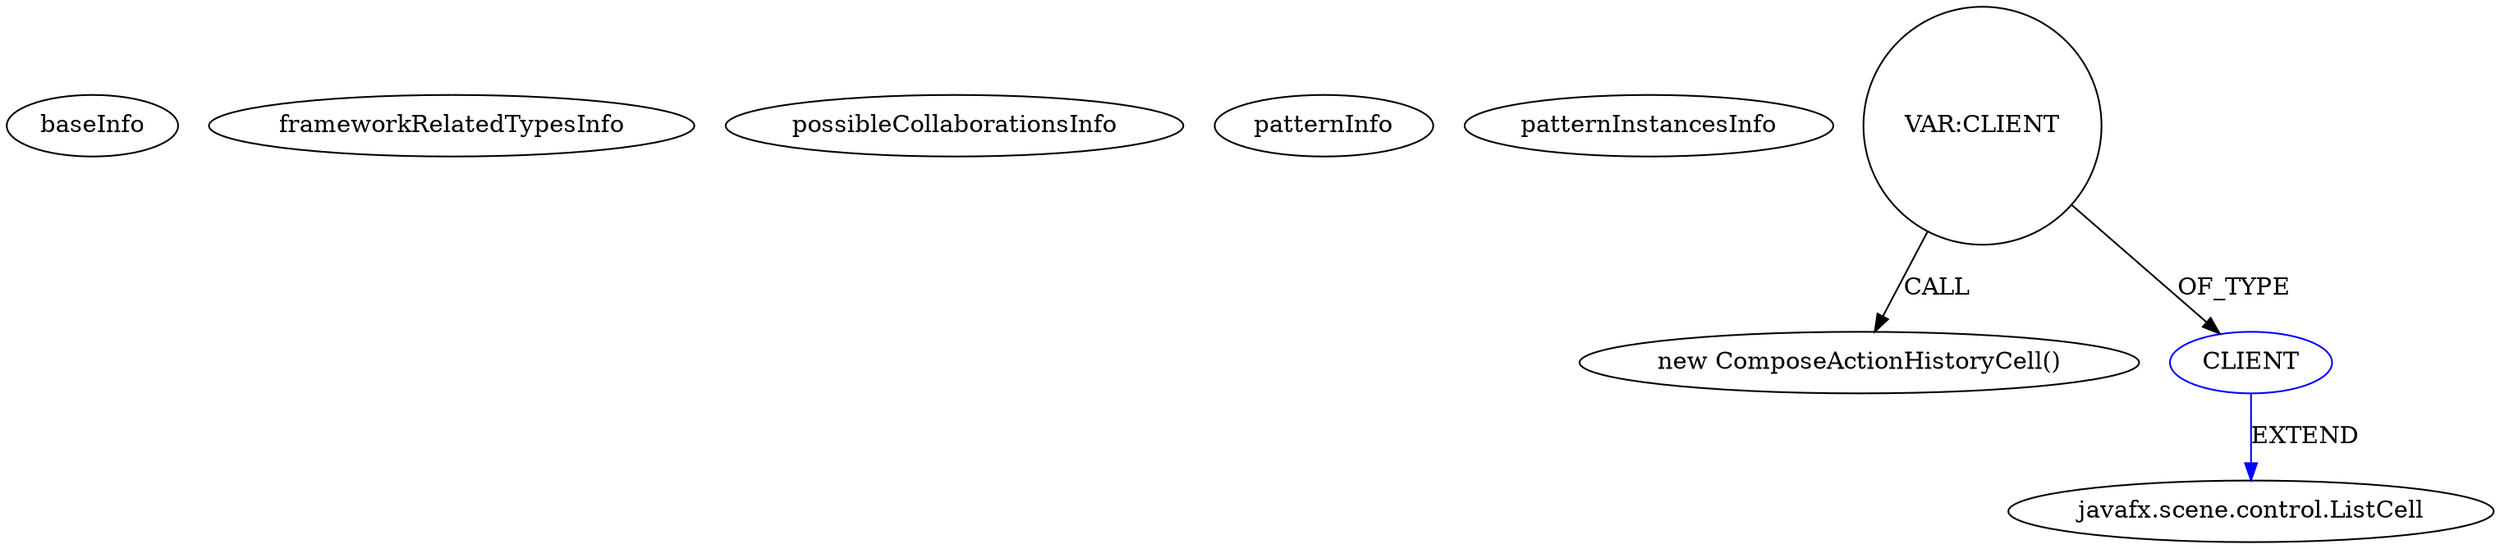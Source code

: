 digraph {
baseInfo[graphId=4562,category="pattern",isAnonymous=false,possibleRelation=false]
frameworkRelatedTypesInfo[]
possibleCollaborationsInfo[]
patternInfo[frequency=2.0,patternRootClient=null]
patternInstancesInfo[0="hock323-eventManager~/hock323-eventManager/EventManager-master/src/eventManager/controller/pokerTournament/TournamentController.java~TournamentController~3009",1="hock323-eventManager~/hock323-eventManager/EventManager-master/src/eventManager/controller/pokerTournament/TournamentController.java~void initialize(java.net.URL,java.util.ResourceBundle)~3015"]
252[label="new ComposeActionHistoryCell()",vertexType="CONSTRUCTOR_CALL",isFrameworkType=false]
253[label="VAR:CLIENT",vertexType="VARIABLE_EXPRESION",isFrameworkType=false,shape=circle]
254[label="CLIENT",vertexType="REFERENCE_CLIENT_CLASS_DECLARATION",isFrameworkType=false,color=blue]
255[label="javafx.scene.control.ListCell",vertexType="FRAMEWORK_CLASS_TYPE",isFrameworkType=false]
253->254[label="OF_TYPE"]
253->252[label="CALL"]
254->255[label="EXTEND",color=blue]
}
